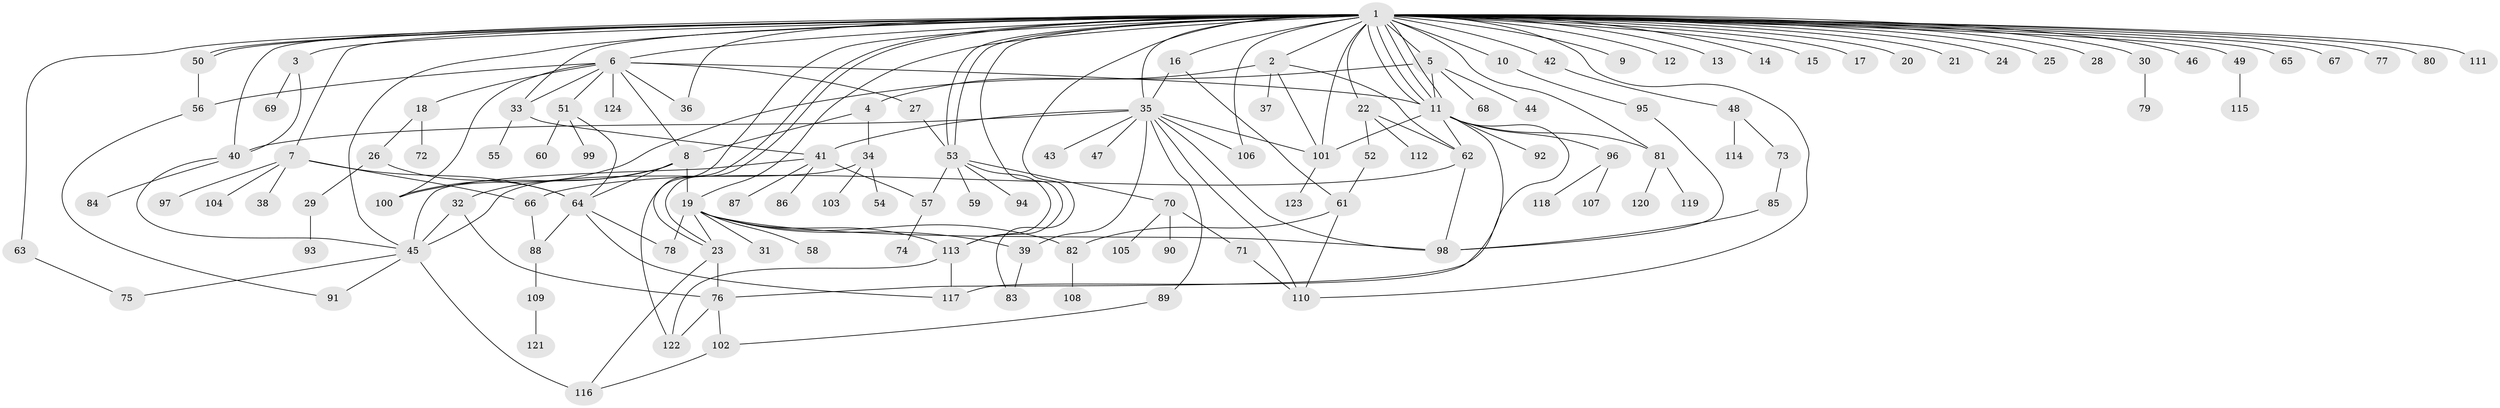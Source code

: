 // Generated by graph-tools (version 1.1) at 2025/14/03/09/25 04:14:42]
// undirected, 124 vertices, 186 edges
graph export_dot {
graph [start="1"]
  node [color=gray90,style=filled];
  1;
  2;
  3;
  4;
  5;
  6;
  7;
  8;
  9;
  10;
  11;
  12;
  13;
  14;
  15;
  16;
  17;
  18;
  19;
  20;
  21;
  22;
  23;
  24;
  25;
  26;
  27;
  28;
  29;
  30;
  31;
  32;
  33;
  34;
  35;
  36;
  37;
  38;
  39;
  40;
  41;
  42;
  43;
  44;
  45;
  46;
  47;
  48;
  49;
  50;
  51;
  52;
  53;
  54;
  55;
  56;
  57;
  58;
  59;
  60;
  61;
  62;
  63;
  64;
  65;
  66;
  67;
  68;
  69;
  70;
  71;
  72;
  73;
  74;
  75;
  76;
  77;
  78;
  79;
  80;
  81;
  82;
  83;
  84;
  85;
  86;
  87;
  88;
  89;
  90;
  91;
  92;
  93;
  94;
  95;
  96;
  97;
  98;
  99;
  100;
  101;
  102;
  103;
  104;
  105;
  106;
  107;
  108;
  109;
  110;
  111;
  112;
  113;
  114;
  115;
  116;
  117;
  118;
  119;
  120;
  121;
  122;
  123;
  124;
  1 -- 2;
  1 -- 3;
  1 -- 5;
  1 -- 6;
  1 -- 7;
  1 -- 9;
  1 -- 10;
  1 -- 11;
  1 -- 11;
  1 -- 11;
  1 -- 11;
  1 -- 12;
  1 -- 13;
  1 -- 14;
  1 -- 15;
  1 -- 16;
  1 -- 17;
  1 -- 19;
  1 -- 20;
  1 -- 21;
  1 -- 22;
  1 -- 23;
  1 -- 23;
  1 -- 24;
  1 -- 25;
  1 -- 28;
  1 -- 30;
  1 -- 33;
  1 -- 35;
  1 -- 36;
  1 -- 40;
  1 -- 42;
  1 -- 45;
  1 -- 46;
  1 -- 49;
  1 -- 50;
  1 -- 50;
  1 -- 53;
  1 -- 53;
  1 -- 63;
  1 -- 65;
  1 -- 67;
  1 -- 77;
  1 -- 80;
  1 -- 81;
  1 -- 83;
  1 -- 101;
  1 -- 106;
  1 -- 110;
  1 -- 111;
  1 -- 113;
  1 -- 122;
  2 -- 4;
  2 -- 37;
  2 -- 62;
  2 -- 101;
  3 -- 40;
  3 -- 69;
  4 -- 8;
  4 -- 34;
  5 -- 11;
  5 -- 44;
  5 -- 68;
  5 -- 100;
  6 -- 8;
  6 -- 11;
  6 -- 18;
  6 -- 27;
  6 -- 33;
  6 -- 36;
  6 -- 51;
  6 -- 56;
  6 -- 100;
  6 -- 124;
  7 -- 38;
  7 -- 64;
  7 -- 66;
  7 -- 97;
  7 -- 104;
  8 -- 19;
  8 -- 32;
  8 -- 64;
  8 -- 100;
  10 -- 95;
  11 -- 62;
  11 -- 76;
  11 -- 81;
  11 -- 92;
  11 -- 96;
  11 -- 101;
  11 -- 117;
  16 -- 35;
  16 -- 61;
  18 -- 26;
  18 -- 72;
  19 -- 23;
  19 -- 31;
  19 -- 39;
  19 -- 58;
  19 -- 78;
  19 -- 82;
  19 -- 98;
  19 -- 113;
  22 -- 52;
  22 -- 62;
  22 -- 112;
  23 -- 76;
  23 -- 116;
  26 -- 29;
  26 -- 64;
  27 -- 53;
  29 -- 93;
  30 -- 79;
  32 -- 45;
  32 -- 76;
  33 -- 41;
  33 -- 55;
  34 -- 45;
  34 -- 54;
  34 -- 103;
  35 -- 39;
  35 -- 40;
  35 -- 41;
  35 -- 43;
  35 -- 47;
  35 -- 89;
  35 -- 98;
  35 -- 101;
  35 -- 106;
  35 -- 110;
  39 -- 83;
  40 -- 45;
  40 -- 84;
  41 -- 45;
  41 -- 57;
  41 -- 86;
  41 -- 87;
  42 -- 48;
  45 -- 75;
  45 -- 91;
  45 -- 116;
  48 -- 73;
  48 -- 114;
  49 -- 115;
  50 -- 56;
  51 -- 60;
  51 -- 64;
  51 -- 99;
  52 -- 61;
  53 -- 57;
  53 -- 59;
  53 -- 70;
  53 -- 94;
  53 -- 113;
  56 -- 91;
  57 -- 74;
  61 -- 82;
  61 -- 110;
  62 -- 66;
  62 -- 98;
  63 -- 75;
  64 -- 78;
  64 -- 88;
  64 -- 117;
  66 -- 88;
  70 -- 71;
  70 -- 90;
  70 -- 105;
  71 -- 110;
  73 -- 85;
  76 -- 102;
  76 -- 122;
  81 -- 119;
  81 -- 120;
  82 -- 108;
  85 -- 98;
  88 -- 109;
  89 -- 102;
  95 -- 98;
  96 -- 107;
  96 -- 118;
  101 -- 123;
  102 -- 116;
  109 -- 121;
  113 -- 117;
  113 -- 122;
}

